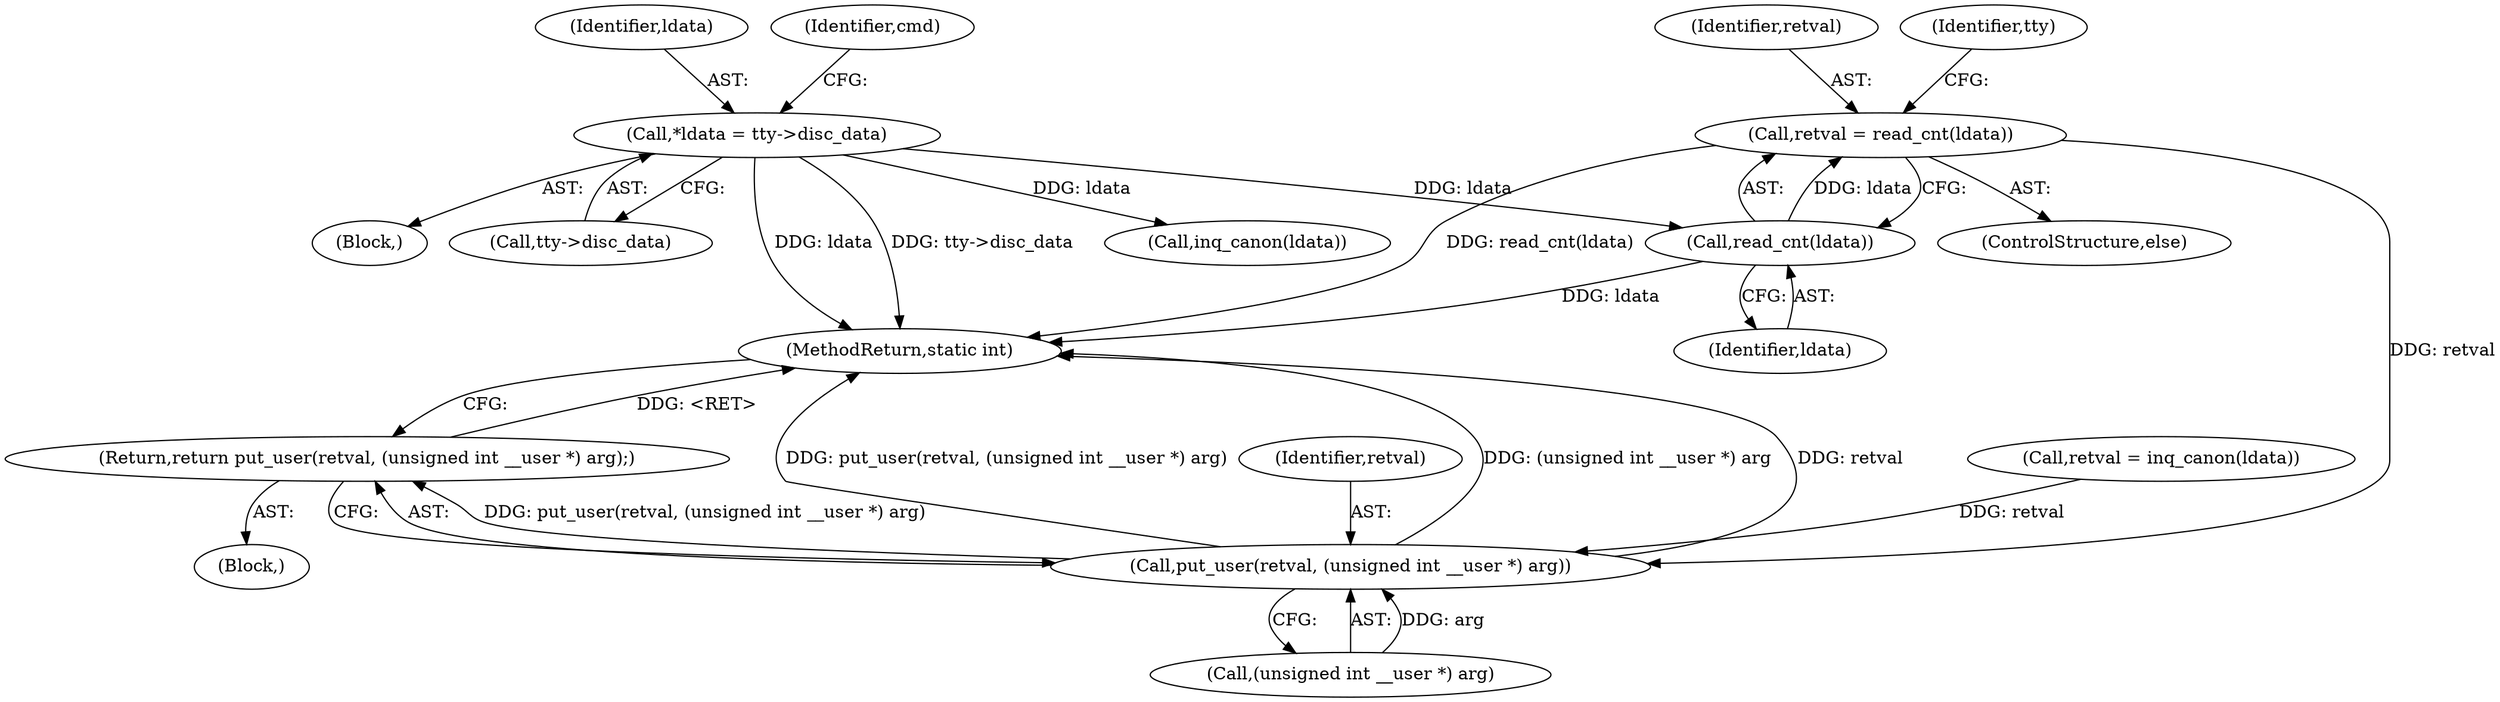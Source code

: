 digraph "0_linux_966031f340185eddd05affcf72b740549f056348@API" {
"1000138" [label="(Call,retval = read_cnt(ldata))"];
"1000140" [label="(Call,read_cnt(ldata))"];
"1000107" [label="(Call,*ldata = tty->disc_data)"];
"1000148" [label="(Call,put_user(retval, (unsigned int __user *) arg))"];
"1000147" [label="(Return,return put_user(retval, (unsigned int __user *) arg);)"];
"1000107" [label="(Call,*ldata = tty->disc_data)"];
"1000137" [label="(ControlStructure,else)"];
"1000108" [label="(Identifier,ldata)"];
"1000147" [label="(Return,return put_user(retval, (unsigned int __user *) arg);)"];
"1000150" [label="(Call,(unsigned int __user *) arg)"];
"1000115" [label="(Block,)"];
"1000109" [label="(Call,tty->disc_data)"];
"1000148" [label="(Call,put_user(retval, (unsigned int __user *) arg))"];
"1000139" [label="(Identifier,retval)"];
"1000160" [label="(MethodReturn,static int)"];
"1000149" [label="(Identifier,retval)"];
"1000138" [label="(Call,retval = read_cnt(ldata))"];
"1000133" [label="(Call,retval = inq_canon(ldata))"];
"1000141" [label="(Identifier,ldata)"];
"1000135" [label="(Call,inq_canon(ldata))"];
"1000145" [label="(Identifier,tty)"];
"1000105" [label="(Block,)"];
"1000140" [label="(Call,read_cnt(ldata))"];
"1000114" [label="(Identifier,cmd)"];
"1000138" -> "1000137"  [label="AST: "];
"1000138" -> "1000140"  [label="CFG: "];
"1000139" -> "1000138"  [label="AST: "];
"1000140" -> "1000138"  [label="AST: "];
"1000145" -> "1000138"  [label="CFG: "];
"1000138" -> "1000160"  [label="DDG: read_cnt(ldata)"];
"1000140" -> "1000138"  [label="DDG: ldata"];
"1000138" -> "1000148"  [label="DDG: retval"];
"1000140" -> "1000141"  [label="CFG: "];
"1000141" -> "1000140"  [label="AST: "];
"1000140" -> "1000160"  [label="DDG: ldata"];
"1000107" -> "1000140"  [label="DDG: ldata"];
"1000107" -> "1000105"  [label="AST: "];
"1000107" -> "1000109"  [label="CFG: "];
"1000108" -> "1000107"  [label="AST: "];
"1000109" -> "1000107"  [label="AST: "];
"1000114" -> "1000107"  [label="CFG: "];
"1000107" -> "1000160"  [label="DDG: ldata"];
"1000107" -> "1000160"  [label="DDG: tty->disc_data"];
"1000107" -> "1000135"  [label="DDG: ldata"];
"1000148" -> "1000147"  [label="AST: "];
"1000148" -> "1000150"  [label="CFG: "];
"1000149" -> "1000148"  [label="AST: "];
"1000150" -> "1000148"  [label="AST: "];
"1000147" -> "1000148"  [label="CFG: "];
"1000148" -> "1000160"  [label="DDG: (unsigned int __user *) arg"];
"1000148" -> "1000160"  [label="DDG: retval"];
"1000148" -> "1000160"  [label="DDG: put_user(retval, (unsigned int __user *) arg)"];
"1000148" -> "1000147"  [label="DDG: put_user(retval, (unsigned int __user *) arg)"];
"1000133" -> "1000148"  [label="DDG: retval"];
"1000150" -> "1000148"  [label="DDG: arg"];
"1000147" -> "1000115"  [label="AST: "];
"1000160" -> "1000147"  [label="CFG: "];
"1000147" -> "1000160"  [label="DDG: <RET>"];
}
